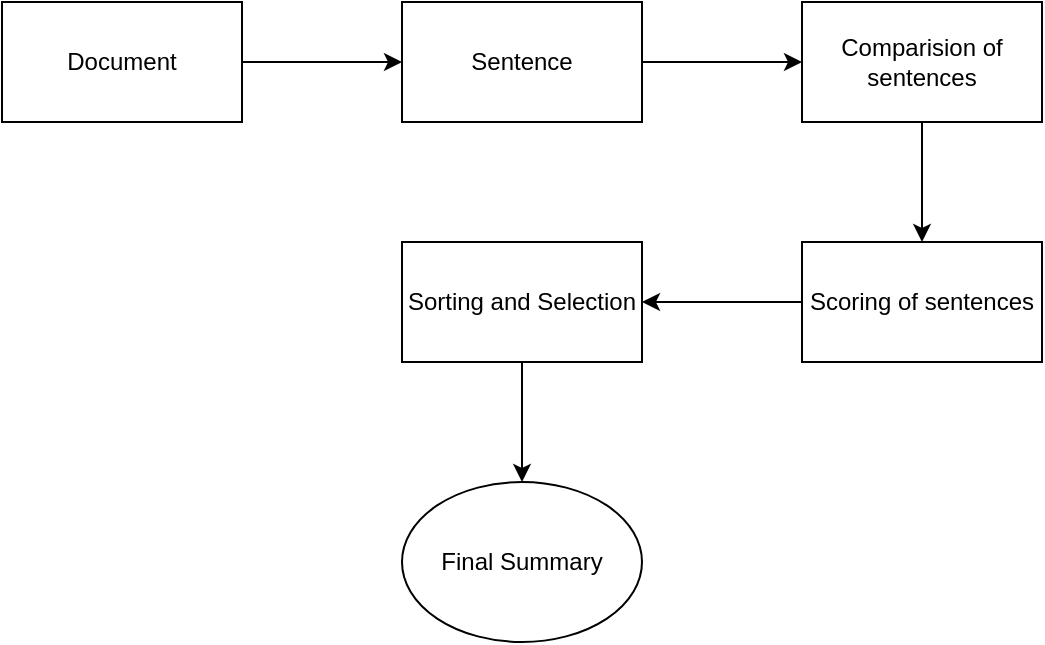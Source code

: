 <mxfile version="20.7.4" type="github">
  <diagram id="wN-Ut4Ls92LSGq_LXeiC" name="Page-1">
    <mxGraphModel dx="1026" dy="534" grid="1" gridSize="10" guides="1" tooltips="1" connect="1" arrows="1" fold="1" page="1" pageScale="1" pageWidth="850" pageHeight="1100" math="0" shadow="0">
      <root>
        <mxCell id="0" />
        <mxCell id="1" parent="0" />
        <mxCell id="qJp6LUIEpn5bRdEw_2f3-7" style="edgeStyle=orthogonalEdgeStyle;rounded=0;orthogonalLoop=1;jettySize=auto;html=1;" edge="1" parent="1" source="qJp6LUIEpn5bRdEw_2f3-1" target="qJp6LUIEpn5bRdEw_2f3-2">
          <mxGeometry relative="1" as="geometry" />
        </mxCell>
        <mxCell id="qJp6LUIEpn5bRdEw_2f3-1" value="Document" style="rounded=0;whiteSpace=wrap;html=1;" vertex="1" parent="1">
          <mxGeometry x="130" y="180" width="120" height="60" as="geometry" />
        </mxCell>
        <mxCell id="qJp6LUIEpn5bRdEw_2f3-8" style="edgeStyle=orthogonalEdgeStyle;rounded=0;orthogonalLoop=1;jettySize=auto;html=1;" edge="1" parent="1" source="qJp6LUIEpn5bRdEw_2f3-2" target="qJp6LUIEpn5bRdEw_2f3-3">
          <mxGeometry relative="1" as="geometry" />
        </mxCell>
        <mxCell id="qJp6LUIEpn5bRdEw_2f3-2" value="Sentence" style="rounded=0;whiteSpace=wrap;html=1;" vertex="1" parent="1">
          <mxGeometry x="330" y="180" width="120" height="60" as="geometry" />
        </mxCell>
        <mxCell id="qJp6LUIEpn5bRdEw_2f3-9" style="edgeStyle=orthogonalEdgeStyle;rounded=0;orthogonalLoop=1;jettySize=auto;html=1;" edge="1" parent="1" source="qJp6LUIEpn5bRdEw_2f3-3" target="qJp6LUIEpn5bRdEw_2f3-4">
          <mxGeometry relative="1" as="geometry" />
        </mxCell>
        <mxCell id="qJp6LUIEpn5bRdEw_2f3-3" value="Comparision of sentences" style="rounded=0;whiteSpace=wrap;html=1;" vertex="1" parent="1">
          <mxGeometry x="530" y="180" width="120" height="60" as="geometry" />
        </mxCell>
        <mxCell id="qJp6LUIEpn5bRdEw_2f3-10" style="edgeStyle=orthogonalEdgeStyle;rounded=0;orthogonalLoop=1;jettySize=auto;html=1;" edge="1" parent="1" source="qJp6LUIEpn5bRdEw_2f3-4" target="qJp6LUIEpn5bRdEw_2f3-5">
          <mxGeometry relative="1" as="geometry" />
        </mxCell>
        <mxCell id="qJp6LUIEpn5bRdEw_2f3-4" value="Scoring of sentences" style="rounded=0;whiteSpace=wrap;html=1;" vertex="1" parent="1">
          <mxGeometry x="530" y="300" width="120" height="60" as="geometry" />
        </mxCell>
        <mxCell id="qJp6LUIEpn5bRdEw_2f3-11" style="edgeStyle=orthogonalEdgeStyle;rounded=0;orthogonalLoop=1;jettySize=auto;html=1;" edge="1" parent="1" source="qJp6LUIEpn5bRdEw_2f3-5" target="qJp6LUIEpn5bRdEw_2f3-6">
          <mxGeometry relative="1" as="geometry" />
        </mxCell>
        <mxCell id="qJp6LUIEpn5bRdEw_2f3-5" value="Sorting and Selection" style="rounded=0;whiteSpace=wrap;html=1;" vertex="1" parent="1">
          <mxGeometry x="330" y="300" width="120" height="60" as="geometry" />
        </mxCell>
        <mxCell id="qJp6LUIEpn5bRdEw_2f3-6" value="Final Summary" style="ellipse;whiteSpace=wrap;html=1;" vertex="1" parent="1">
          <mxGeometry x="330" y="420" width="120" height="80" as="geometry" />
        </mxCell>
      </root>
    </mxGraphModel>
  </diagram>
</mxfile>
